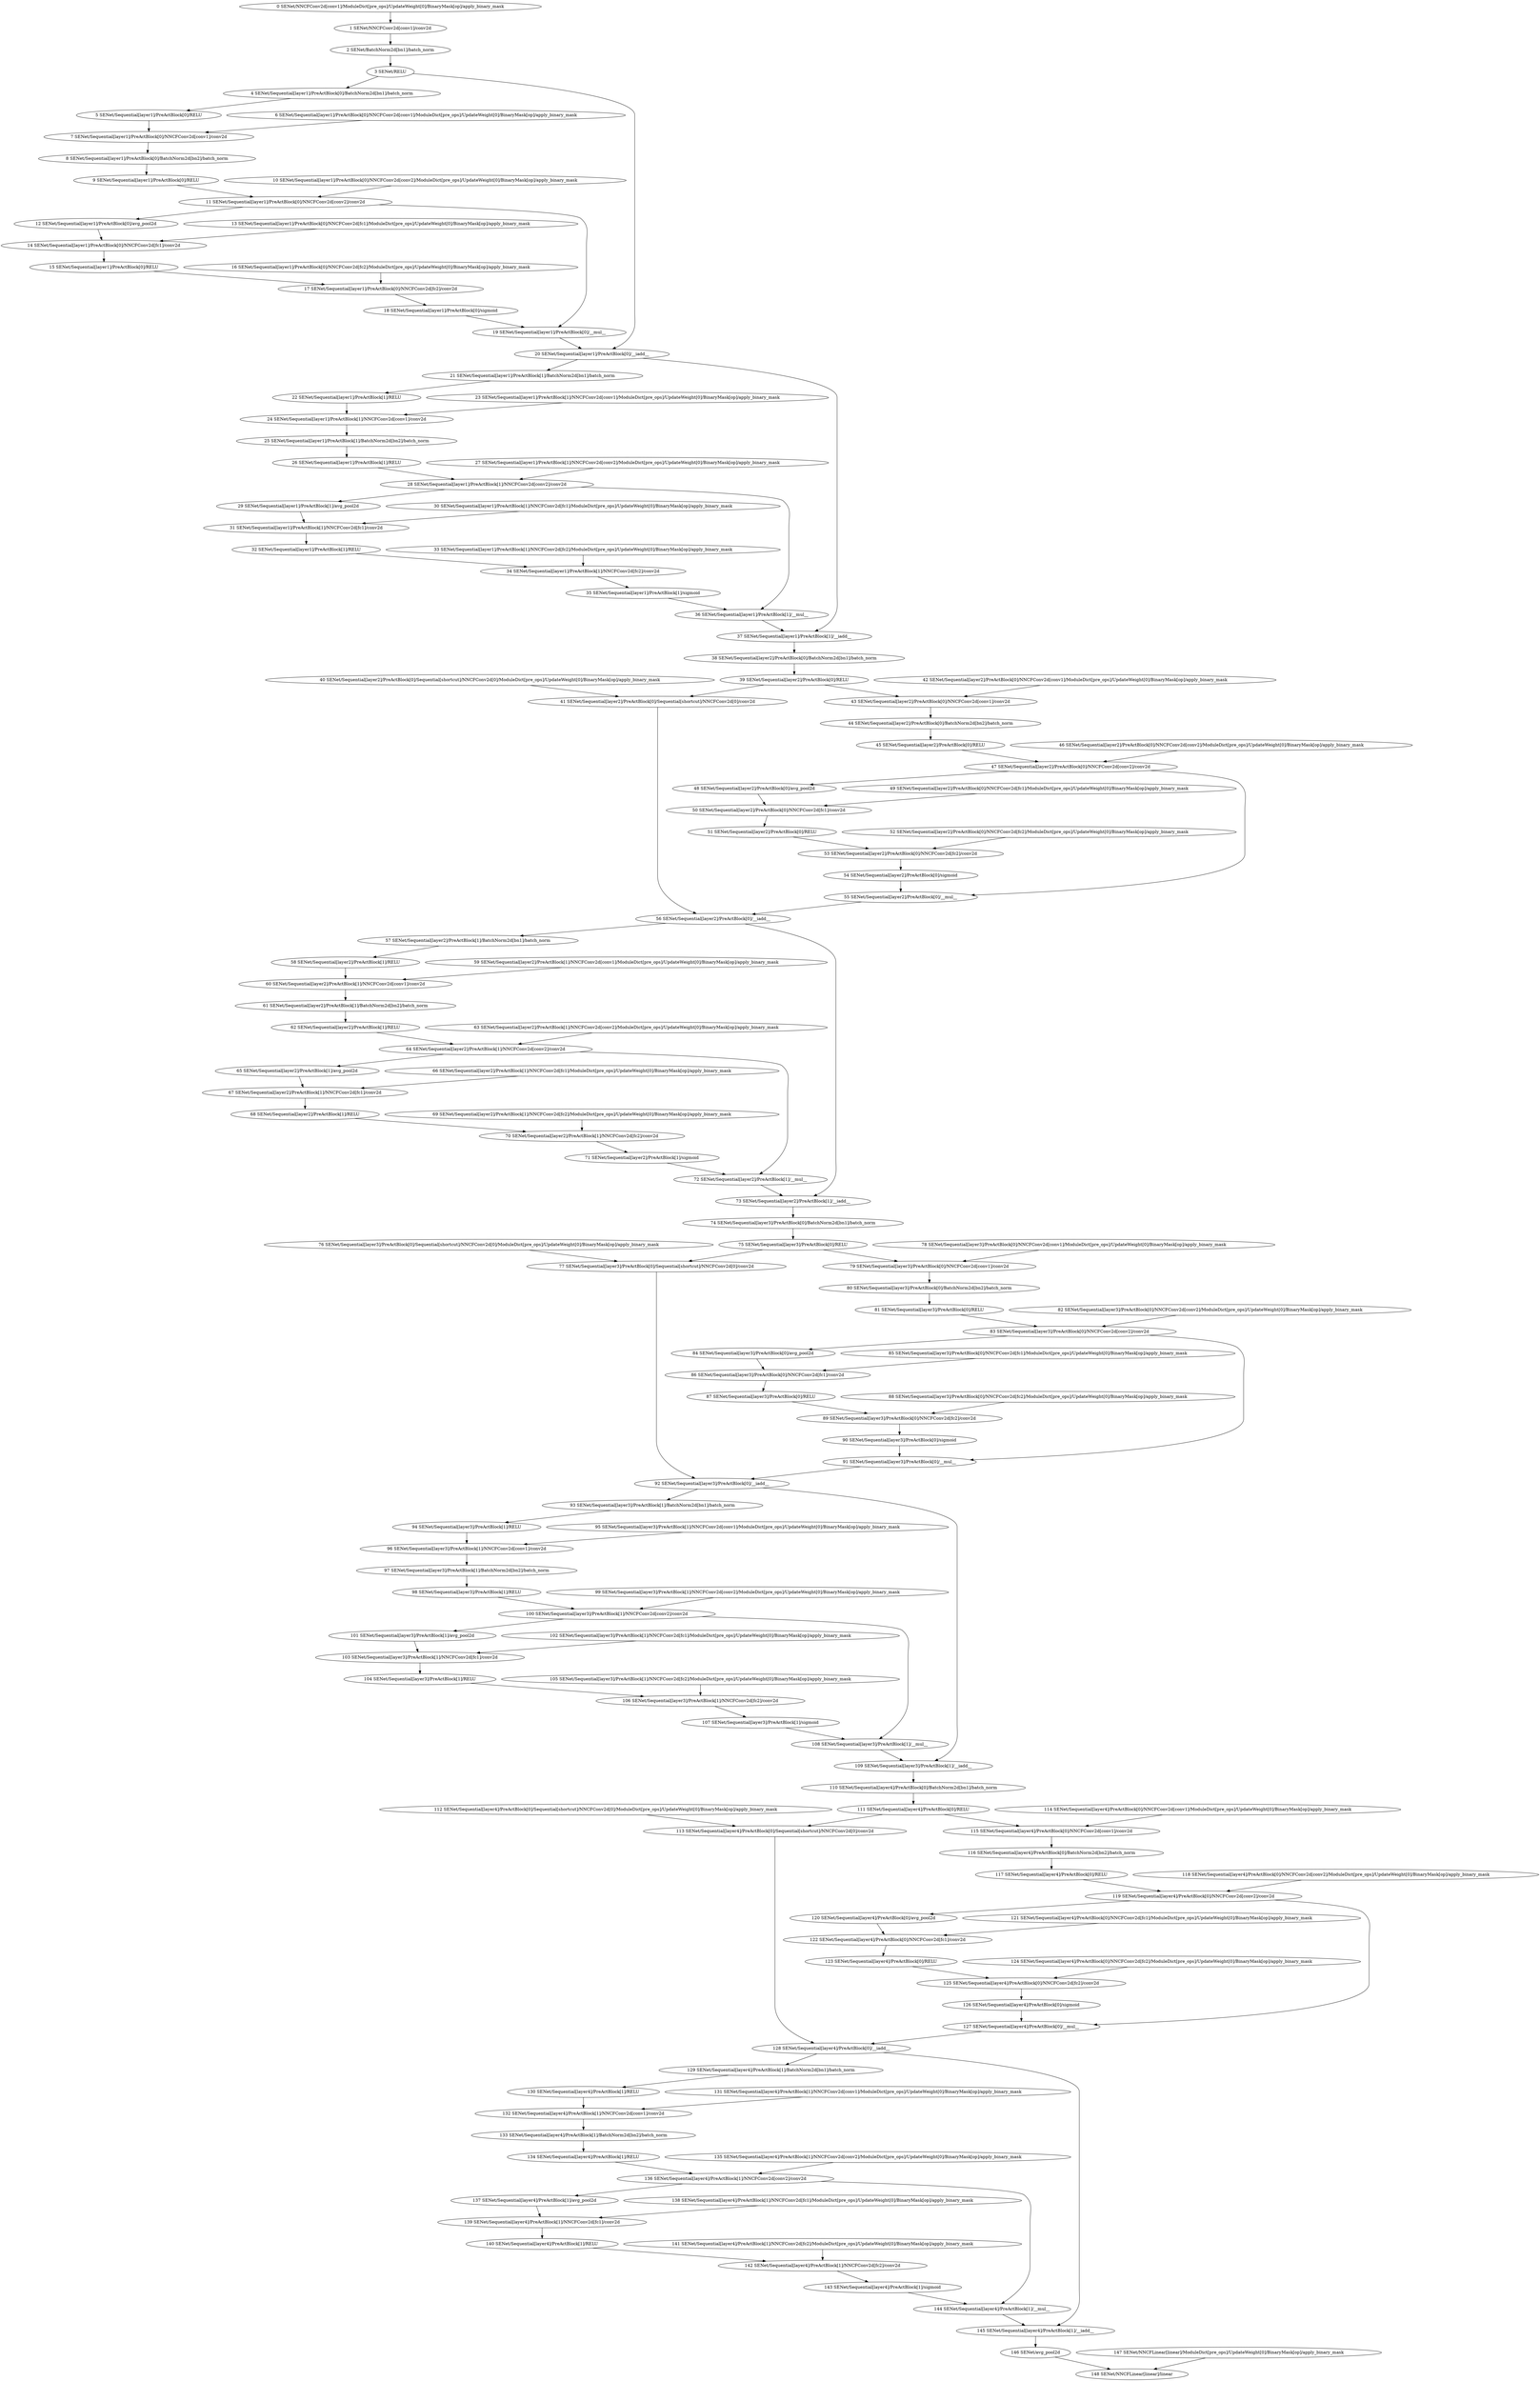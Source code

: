 strict digraph  {
"0 SENet/NNCFConv2d[conv1]/ModuleDict[pre_ops]/UpdateWeight[0]/BinaryMask[op]/apply_binary_mask" [id=0, scope="SENet/NNCFConv2d[conv1]/ModuleDict[pre_ops]/UpdateWeight[0]/BinaryMask[op]", type=apply_binary_mask];
"1 SENet/NNCFConv2d[conv1]/conv2d" [id=1, scope="SENet/NNCFConv2d[conv1]", type=conv2d];
"2 SENet/BatchNorm2d[bn1]/batch_norm" [id=2, scope="SENet/BatchNorm2d[bn1]", type=batch_norm];
"3 SENet/RELU" [id=3, scope=SENet, type=RELU];
"4 SENet/Sequential[layer1]/PreActBlock[0]/BatchNorm2d[bn1]/batch_norm" [id=4, scope="SENet/Sequential[layer1]/PreActBlock[0]/BatchNorm2d[bn1]", type=batch_norm];
"5 SENet/Sequential[layer1]/PreActBlock[0]/RELU" [id=5, scope="SENet/Sequential[layer1]/PreActBlock[0]", type=RELU];
"6 SENet/Sequential[layer1]/PreActBlock[0]/NNCFConv2d[conv1]/ModuleDict[pre_ops]/UpdateWeight[0]/BinaryMask[op]/apply_binary_mask" [id=6, scope="SENet/Sequential[layer1]/PreActBlock[0]/NNCFConv2d[conv1]/ModuleDict[pre_ops]/UpdateWeight[0]/BinaryMask[op]", type=apply_binary_mask];
"7 SENet/Sequential[layer1]/PreActBlock[0]/NNCFConv2d[conv1]/conv2d" [id=7, scope="SENet/Sequential[layer1]/PreActBlock[0]/NNCFConv2d[conv1]", type=conv2d];
"8 SENet/Sequential[layer1]/PreActBlock[0]/BatchNorm2d[bn2]/batch_norm" [id=8, scope="SENet/Sequential[layer1]/PreActBlock[0]/BatchNorm2d[bn2]", type=batch_norm];
"9 SENet/Sequential[layer1]/PreActBlock[0]/RELU" [id=9, scope="SENet/Sequential[layer1]/PreActBlock[0]", type=RELU];
"10 SENet/Sequential[layer1]/PreActBlock[0]/NNCFConv2d[conv2]/ModuleDict[pre_ops]/UpdateWeight[0]/BinaryMask[op]/apply_binary_mask" [id=10, scope="SENet/Sequential[layer1]/PreActBlock[0]/NNCFConv2d[conv2]/ModuleDict[pre_ops]/UpdateWeight[0]/BinaryMask[op]", type=apply_binary_mask];
"11 SENet/Sequential[layer1]/PreActBlock[0]/NNCFConv2d[conv2]/conv2d" [id=11, scope="SENet/Sequential[layer1]/PreActBlock[0]/NNCFConv2d[conv2]", type=conv2d];
"12 SENet/Sequential[layer1]/PreActBlock[0]/avg_pool2d" [id=12, scope="SENet/Sequential[layer1]/PreActBlock[0]", type=avg_pool2d];
"13 SENet/Sequential[layer1]/PreActBlock[0]/NNCFConv2d[fc1]/ModuleDict[pre_ops]/UpdateWeight[0]/BinaryMask[op]/apply_binary_mask" [id=13, scope="SENet/Sequential[layer1]/PreActBlock[0]/NNCFConv2d[fc1]/ModuleDict[pre_ops]/UpdateWeight[0]/BinaryMask[op]", type=apply_binary_mask];
"14 SENet/Sequential[layer1]/PreActBlock[0]/NNCFConv2d[fc1]/conv2d" [id=14, scope="SENet/Sequential[layer1]/PreActBlock[0]/NNCFConv2d[fc1]", type=conv2d];
"15 SENet/Sequential[layer1]/PreActBlock[0]/RELU" [id=15, scope="SENet/Sequential[layer1]/PreActBlock[0]", type=RELU];
"16 SENet/Sequential[layer1]/PreActBlock[0]/NNCFConv2d[fc2]/ModuleDict[pre_ops]/UpdateWeight[0]/BinaryMask[op]/apply_binary_mask" [id=16, scope="SENet/Sequential[layer1]/PreActBlock[0]/NNCFConv2d[fc2]/ModuleDict[pre_ops]/UpdateWeight[0]/BinaryMask[op]", type=apply_binary_mask];
"17 SENet/Sequential[layer1]/PreActBlock[0]/NNCFConv2d[fc2]/conv2d" [id=17, scope="SENet/Sequential[layer1]/PreActBlock[0]/NNCFConv2d[fc2]", type=conv2d];
"18 SENet/Sequential[layer1]/PreActBlock[0]/sigmoid" [id=18, scope="SENet/Sequential[layer1]/PreActBlock[0]", type=sigmoid];
"19 SENet/Sequential[layer1]/PreActBlock[0]/__mul__" [id=19, scope="SENet/Sequential[layer1]/PreActBlock[0]", type=__mul__];
"20 SENet/Sequential[layer1]/PreActBlock[0]/__iadd__" [id=20, scope="SENet/Sequential[layer1]/PreActBlock[0]", type=__iadd__];
"21 SENet/Sequential[layer1]/PreActBlock[1]/BatchNorm2d[bn1]/batch_norm" [id=21, scope="SENet/Sequential[layer1]/PreActBlock[1]/BatchNorm2d[bn1]", type=batch_norm];
"22 SENet/Sequential[layer1]/PreActBlock[1]/RELU" [id=22, scope="SENet/Sequential[layer1]/PreActBlock[1]", type=RELU];
"23 SENet/Sequential[layer1]/PreActBlock[1]/NNCFConv2d[conv1]/ModuleDict[pre_ops]/UpdateWeight[0]/BinaryMask[op]/apply_binary_mask" [id=23, scope="SENet/Sequential[layer1]/PreActBlock[1]/NNCFConv2d[conv1]/ModuleDict[pre_ops]/UpdateWeight[0]/BinaryMask[op]", type=apply_binary_mask];
"24 SENet/Sequential[layer1]/PreActBlock[1]/NNCFConv2d[conv1]/conv2d" [id=24, scope="SENet/Sequential[layer1]/PreActBlock[1]/NNCFConv2d[conv1]", type=conv2d];
"25 SENet/Sequential[layer1]/PreActBlock[1]/BatchNorm2d[bn2]/batch_norm" [id=25, scope="SENet/Sequential[layer1]/PreActBlock[1]/BatchNorm2d[bn2]", type=batch_norm];
"26 SENet/Sequential[layer1]/PreActBlock[1]/RELU" [id=26, scope="SENet/Sequential[layer1]/PreActBlock[1]", type=RELU];
"27 SENet/Sequential[layer1]/PreActBlock[1]/NNCFConv2d[conv2]/ModuleDict[pre_ops]/UpdateWeight[0]/BinaryMask[op]/apply_binary_mask" [id=27, scope="SENet/Sequential[layer1]/PreActBlock[1]/NNCFConv2d[conv2]/ModuleDict[pre_ops]/UpdateWeight[0]/BinaryMask[op]", type=apply_binary_mask];
"28 SENet/Sequential[layer1]/PreActBlock[1]/NNCFConv2d[conv2]/conv2d" [id=28, scope="SENet/Sequential[layer1]/PreActBlock[1]/NNCFConv2d[conv2]", type=conv2d];
"29 SENet/Sequential[layer1]/PreActBlock[1]/avg_pool2d" [id=29, scope="SENet/Sequential[layer1]/PreActBlock[1]", type=avg_pool2d];
"30 SENet/Sequential[layer1]/PreActBlock[1]/NNCFConv2d[fc1]/ModuleDict[pre_ops]/UpdateWeight[0]/BinaryMask[op]/apply_binary_mask" [id=30, scope="SENet/Sequential[layer1]/PreActBlock[1]/NNCFConv2d[fc1]/ModuleDict[pre_ops]/UpdateWeight[0]/BinaryMask[op]", type=apply_binary_mask];
"31 SENet/Sequential[layer1]/PreActBlock[1]/NNCFConv2d[fc1]/conv2d" [id=31, scope="SENet/Sequential[layer1]/PreActBlock[1]/NNCFConv2d[fc1]", type=conv2d];
"32 SENet/Sequential[layer1]/PreActBlock[1]/RELU" [id=32, scope="SENet/Sequential[layer1]/PreActBlock[1]", type=RELU];
"33 SENet/Sequential[layer1]/PreActBlock[1]/NNCFConv2d[fc2]/ModuleDict[pre_ops]/UpdateWeight[0]/BinaryMask[op]/apply_binary_mask" [id=33, scope="SENet/Sequential[layer1]/PreActBlock[1]/NNCFConv2d[fc2]/ModuleDict[pre_ops]/UpdateWeight[0]/BinaryMask[op]", type=apply_binary_mask];
"34 SENet/Sequential[layer1]/PreActBlock[1]/NNCFConv2d[fc2]/conv2d" [id=34, scope="SENet/Sequential[layer1]/PreActBlock[1]/NNCFConv2d[fc2]", type=conv2d];
"35 SENet/Sequential[layer1]/PreActBlock[1]/sigmoid" [id=35, scope="SENet/Sequential[layer1]/PreActBlock[1]", type=sigmoid];
"36 SENet/Sequential[layer1]/PreActBlock[1]/__mul__" [id=36, scope="SENet/Sequential[layer1]/PreActBlock[1]", type=__mul__];
"37 SENet/Sequential[layer1]/PreActBlock[1]/__iadd__" [id=37, scope="SENet/Sequential[layer1]/PreActBlock[1]", type=__iadd__];
"38 SENet/Sequential[layer2]/PreActBlock[0]/BatchNorm2d[bn1]/batch_norm" [id=38, scope="SENet/Sequential[layer2]/PreActBlock[0]/BatchNorm2d[bn1]", type=batch_norm];
"39 SENet/Sequential[layer2]/PreActBlock[0]/RELU" [id=39, scope="SENet/Sequential[layer2]/PreActBlock[0]", type=RELU];
"40 SENet/Sequential[layer2]/PreActBlock[0]/Sequential[shortcut]/NNCFConv2d[0]/ModuleDict[pre_ops]/UpdateWeight[0]/BinaryMask[op]/apply_binary_mask" [id=40, scope="SENet/Sequential[layer2]/PreActBlock[0]/Sequential[shortcut]/NNCFConv2d[0]/ModuleDict[pre_ops]/UpdateWeight[0]/BinaryMask[op]", type=apply_binary_mask];
"41 SENet/Sequential[layer2]/PreActBlock[0]/Sequential[shortcut]/NNCFConv2d[0]/conv2d" [id=41, scope="SENet/Sequential[layer2]/PreActBlock[0]/Sequential[shortcut]/NNCFConv2d[0]", type=conv2d];
"42 SENet/Sequential[layer2]/PreActBlock[0]/NNCFConv2d[conv1]/ModuleDict[pre_ops]/UpdateWeight[0]/BinaryMask[op]/apply_binary_mask" [id=42, scope="SENet/Sequential[layer2]/PreActBlock[0]/NNCFConv2d[conv1]/ModuleDict[pre_ops]/UpdateWeight[0]/BinaryMask[op]", type=apply_binary_mask];
"43 SENet/Sequential[layer2]/PreActBlock[0]/NNCFConv2d[conv1]/conv2d" [id=43, scope="SENet/Sequential[layer2]/PreActBlock[0]/NNCFConv2d[conv1]", type=conv2d];
"44 SENet/Sequential[layer2]/PreActBlock[0]/BatchNorm2d[bn2]/batch_norm" [id=44, scope="SENet/Sequential[layer2]/PreActBlock[0]/BatchNorm2d[bn2]", type=batch_norm];
"45 SENet/Sequential[layer2]/PreActBlock[0]/RELU" [id=45, scope="SENet/Sequential[layer2]/PreActBlock[0]", type=RELU];
"46 SENet/Sequential[layer2]/PreActBlock[0]/NNCFConv2d[conv2]/ModuleDict[pre_ops]/UpdateWeight[0]/BinaryMask[op]/apply_binary_mask" [id=46, scope="SENet/Sequential[layer2]/PreActBlock[0]/NNCFConv2d[conv2]/ModuleDict[pre_ops]/UpdateWeight[0]/BinaryMask[op]", type=apply_binary_mask];
"47 SENet/Sequential[layer2]/PreActBlock[0]/NNCFConv2d[conv2]/conv2d" [id=47, scope="SENet/Sequential[layer2]/PreActBlock[0]/NNCFConv2d[conv2]", type=conv2d];
"48 SENet/Sequential[layer2]/PreActBlock[0]/avg_pool2d" [id=48, scope="SENet/Sequential[layer2]/PreActBlock[0]", type=avg_pool2d];
"49 SENet/Sequential[layer2]/PreActBlock[0]/NNCFConv2d[fc1]/ModuleDict[pre_ops]/UpdateWeight[0]/BinaryMask[op]/apply_binary_mask" [id=49, scope="SENet/Sequential[layer2]/PreActBlock[0]/NNCFConv2d[fc1]/ModuleDict[pre_ops]/UpdateWeight[0]/BinaryMask[op]", type=apply_binary_mask];
"50 SENet/Sequential[layer2]/PreActBlock[0]/NNCFConv2d[fc1]/conv2d" [id=50, scope="SENet/Sequential[layer2]/PreActBlock[0]/NNCFConv2d[fc1]", type=conv2d];
"51 SENet/Sequential[layer2]/PreActBlock[0]/RELU" [id=51, scope="SENet/Sequential[layer2]/PreActBlock[0]", type=RELU];
"52 SENet/Sequential[layer2]/PreActBlock[0]/NNCFConv2d[fc2]/ModuleDict[pre_ops]/UpdateWeight[0]/BinaryMask[op]/apply_binary_mask" [id=52, scope="SENet/Sequential[layer2]/PreActBlock[0]/NNCFConv2d[fc2]/ModuleDict[pre_ops]/UpdateWeight[0]/BinaryMask[op]", type=apply_binary_mask];
"53 SENet/Sequential[layer2]/PreActBlock[0]/NNCFConv2d[fc2]/conv2d" [id=53, scope="SENet/Sequential[layer2]/PreActBlock[0]/NNCFConv2d[fc2]", type=conv2d];
"54 SENet/Sequential[layer2]/PreActBlock[0]/sigmoid" [id=54, scope="SENet/Sequential[layer2]/PreActBlock[0]", type=sigmoid];
"55 SENet/Sequential[layer2]/PreActBlock[0]/__mul__" [id=55, scope="SENet/Sequential[layer2]/PreActBlock[0]", type=__mul__];
"56 SENet/Sequential[layer2]/PreActBlock[0]/__iadd__" [id=56, scope="SENet/Sequential[layer2]/PreActBlock[0]", type=__iadd__];
"57 SENet/Sequential[layer2]/PreActBlock[1]/BatchNorm2d[bn1]/batch_norm" [id=57, scope="SENet/Sequential[layer2]/PreActBlock[1]/BatchNorm2d[bn1]", type=batch_norm];
"58 SENet/Sequential[layer2]/PreActBlock[1]/RELU" [id=58, scope="SENet/Sequential[layer2]/PreActBlock[1]", type=RELU];
"59 SENet/Sequential[layer2]/PreActBlock[1]/NNCFConv2d[conv1]/ModuleDict[pre_ops]/UpdateWeight[0]/BinaryMask[op]/apply_binary_mask" [id=59, scope="SENet/Sequential[layer2]/PreActBlock[1]/NNCFConv2d[conv1]/ModuleDict[pre_ops]/UpdateWeight[0]/BinaryMask[op]", type=apply_binary_mask];
"60 SENet/Sequential[layer2]/PreActBlock[1]/NNCFConv2d[conv1]/conv2d" [id=60, scope="SENet/Sequential[layer2]/PreActBlock[1]/NNCFConv2d[conv1]", type=conv2d];
"61 SENet/Sequential[layer2]/PreActBlock[1]/BatchNorm2d[bn2]/batch_norm" [id=61, scope="SENet/Sequential[layer2]/PreActBlock[1]/BatchNorm2d[bn2]", type=batch_norm];
"62 SENet/Sequential[layer2]/PreActBlock[1]/RELU" [id=62, scope="SENet/Sequential[layer2]/PreActBlock[1]", type=RELU];
"63 SENet/Sequential[layer2]/PreActBlock[1]/NNCFConv2d[conv2]/ModuleDict[pre_ops]/UpdateWeight[0]/BinaryMask[op]/apply_binary_mask" [id=63, scope="SENet/Sequential[layer2]/PreActBlock[1]/NNCFConv2d[conv2]/ModuleDict[pre_ops]/UpdateWeight[0]/BinaryMask[op]", type=apply_binary_mask];
"64 SENet/Sequential[layer2]/PreActBlock[1]/NNCFConv2d[conv2]/conv2d" [id=64, scope="SENet/Sequential[layer2]/PreActBlock[1]/NNCFConv2d[conv2]", type=conv2d];
"65 SENet/Sequential[layer2]/PreActBlock[1]/avg_pool2d" [id=65, scope="SENet/Sequential[layer2]/PreActBlock[1]", type=avg_pool2d];
"66 SENet/Sequential[layer2]/PreActBlock[1]/NNCFConv2d[fc1]/ModuleDict[pre_ops]/UpdateWeight[0]/BinaryMask[op]/apply_binary_mask" [id=66, scope="SENet/Sequential[layer2]/PreActBlock[1]/NNCFConv2d[fc1]/ModuleDict[pre_ops]/UpdateWeight[0]/BinaryMask[op]", type=apply_binary_mask];
"67 SENet/Sequential[layer2]/PreActBlock[1]/NNCFConv2d[fc1]/conv2d" [id=67, scope="SENet/Sequential[layer2]/PreActBlock[1]/NNCFConv2d[fc1]", type=conv2d];
"68 SENet/Sequential[layer2]/PreActBlock[1]/RELU" [id=68, scope="SENet/Sequential[layer2]/PreActBlock[1]", type=RELU];
"69 SENet/Sequential[layer2]/PreActBlock[1]/NNCFConv2d[fc2]/ModuleDict[pre_ops]/UpdateWeight[0]/BinaryMask[op]/apply_binary_mask" [id=69, scope="SENet/Sequential[layer2]/PreActBlock[1]/NNCFConv2d[fc2]/ModuleDict[pre_ops]/UpdateWeight[0]/BinaryMask[op]", type=apply_binary_mask];
"70 SENet/Sequential[layer2]/PreActBlock[1]/NNCFConv2d[fc2]/conv2d" [id=70, scope="SENet/Sequential[layer2]/PreActBlock[1]/NNCFConv2d[fc2]", type=conv2d];
"71 SENet/Sequential[layer2]/PreActBlock[1]/sigmoid" [id=71, scope="SENet/Sequential[layer2]/PreActBlock[1]", type=sigmoid];
"72 SENet/Sequential[layer2]/PreActBlock[1]/__mul__" [id=72, scope="SENet/Sequential[layer2]/PreActBlock[1]", type=__mul__];
"73 SENet/Sequential[layer2]/PreActBlock[1]/__iadd__" [id=73, scope="SENet/Sequential[layer2]/PreActBlock[1]", type=__iadd__];
"74 SENet/Sequential[layer3]/PreActBlock[0]/BatchNorm2d[bn1]/batch_norm" [id=74, scope="SENet/Sequential[layer3]/PreActBlock[0]/BatchNorm2d[bn1]", type=batch_norm];
"75 SENet/Sequential[layer3]/PreActBlock[0]/RELU" [id=75, scope="SENet/Sequential[layer3]/PreActBlock[0]", type=RELU];
"76 SENet/Sequential[layer3]/PreActBlock[0]/Sequential[shortcut]/NNCFConv2d[0]/ModuleDict[pre_ops]/UpdateWeight[0]/BinaryMask[op]/apply_binary_mask" [id=76, scope="SENet/Sequential[layer3]/PreActBlock[0]/Sequential[shortcut]/NNCFConv2d[0]/ModuleDict[pre_ops]/UpdateWeight[0]/BinaryMask[op]", type=apply_binary_mask];
"77 SENet/Sequential[layer3]/PreActBlock[0]/Sequential[shortcut]/NNCFConv2d[0]/conv2d" [id=77, scope="SENet/Sequential[layer3]/PreActBlock[0]/Sequential[shortcut]/NNCFConv2d[0]", type=conv2d];
"78 SENet/Sequential[layer3]/PreActBlock[0]/NNCFConv2d[conv1]/ModuleDict[pre_ops]/UpdateWeight[0]/BinaryMask[op]/apply_binary_mask" [id=78, scope="SENet/Sequential[layer3]/PreActBlock[0]/NNCFConv2d[conv1]/ModuleDict[pre_ops]/UpdateWeight[0]/BinaryMask[op]", type=apply_binary_mask];
"79 SENet/Sequential[layer3]/PreActBlock[0]/NNCFConv2d[conv1]/conv2d" [id=79, scope="SENet/Sequential[layer3]/PreActBlock[0]/NNCFConv2d[conv1]", type=conv2d];
"80 SENet/Sequential[layer3]/PreActBlock[0]/BatchNorm2d[bn2]/batch_norm" [id=80, scope="SENet/Sequential[layer3]/PreActBlock[0]/BatchNorm2d[bn2]", type=batch_norm];
"81 SENet/Sequential[layer3]/PreActBlock[0]/RELU" [id=81, scope="SENet/Sequential[layer3]/PreActBlock[0]", type=RELU];
"82 SENet/Sequential[layer3]/PreActBlock[0]/NNCFConv2d[conv2]/ModuleDict[pre_ops]/UpdateWeight[0]/BinaryMask[op]/apply_binary_mask" [id=82, scope="SENet/Sequential[layer3]/PreActBlock[0]/NNCFConv2d[conv2]/ModuleDict[pre_ops]/UpdateWeight[0]/BinaryMask[op]", type=apply_binary_mask];
"83 SENet/Sequential[layer3]/PreActBlock[0]/NNCFConv2d[conv2]/conv2d" [id=83, scope="SENet/Sequential[layer3]/PreActBlock[0]/NNCFConv2d[conv2]", type=conv2d];
"84 SENet/Sequential[layer3]/PreActBlock[0]/avg_pool2d" [id=84, scope="SENet/Sequential[layer3]/PreActBlock[0]", type=avg_pool2d];
"85 SENet/Sequential[layer3]/PreActBlock[0]/NNCFConv2d[fc1]/ModuleDict[pre_ops]/UpdateWeight[0]/BinaryMask[op]/apply_binary_mask" [id=85, scope="SENet/Sequential[layer3]/PreActBlock[0]/NNCFConv2d[fc1]/ModuleDict[pre_ops]/UpdateWeight[0]/BinaryMask[op]", type=apply_binary_mask];
"86 SENet/Sequential[layer3]/PreActBlock[0]/NNCFConv2d[fc1]/conv2d" [id=86, scope="SENet/Sequential[layer3]/PreActBlock[0]/NNCFConv2d[fc1]", type=conv2d];
"87 SENet/Sequential[layer3]/PreActBlock[0]/RELU" [id=87, scope="SENet/Sequential[layer3]/PreActBlock[0]", type=RELU];
"88 SENet/Sequential[layer3]/PreActBlock[0]/NNCFConv2d[fc2]/ModuleDict[pre_ops]/UpdateWeight[0]/BinaryMask[op]/apply_binary_mask" [id=88, scope="SENet/Sequential[layer3]/PreActBlock[0]/NNCFConv2d[fc2]/ModuleDict[pre_ops]/UpdateWeight[0]/BinaryMask[op]", type=apply_binary_mask];
"89 SENet/Sequential[layer3]/PreActBlock[0]/NNCFConv2d[fc2]/conv2d" [id=89, scope="SENet/Sequential[layer3]/PreActBlock[0]/NNCFConv2d[fc2]", type=conv2d];
"90 SENet/Sequential[layer3]/PreActBlock[0]/sigmoid" [id=90, scope="SENet/Sequential[layer3]/PreActBlock[0]", type=sigmoid];
"91 SENet/Sequential[layer3]/PreActBlock[0]/__mul__" [id=91, scope="SENet/Sequential[layer3]/PreActBlock[0]", type=__mul__];
"92 SENet/Sequential[layer3]/PreActBlock[0]/__iadd__" [id=92, scope="SENet/Sequential[layer3]/PreActBlock[0]", type=__iadd__];
"93 SENet/Sequential[layer3]/PreActBlock[1]/BatchNorm2d[bn1]/batch_norm" [id=93, scope="SENet/Sequential[layer3]/PreActBlock[1]/BatchNorm2d[bn1]", type=batch_norm];
"94 SENet/Sequential[layer3]/PreActBlock[1]/RELU" [id=94, scope="SENet/Sequential[layer3]/PreActBlock[1]", type=RELU];
"95 SENet/Sequential[layer3]/PreActBlock[1]/NNCFConv2d[conv1]/ModuleDict[pre_ops]/UpdateWeight[0]/BinaryMask[op]/apply_binary_mask" [id=95, scope="SENet/Sequential[layer3]/PreActBlock[1]/NNCFConv2d[conv1]/ModuleDict[pre_ops]/UpdateWeight[0]/BinaryMask[op]", type=apply_binary_mask];
"96 SENet/Sequential[layer3]/PreActBlock[1]/NNCFConv2d[conv1]/conv2d" [id=96, scope="SENet/Sequential[layer3]/PreActBlock[1]/NNCFConv2d[conv1]", type=conv2d];
"97 SENet/Sequential[layer3]/PreActBlock[1]/BatchNorm2d[bn2]/batch_norm" [id=97, scope="SENet/Sequential[layer3]/PreActBlock[1]/BatchNorm2d[bn2]", type=batch_norm];
"98 SENet/Sequential[layer3]/PreActBlock[1]/RELU" [id=98, scope="SENet/Sequential[layer3]/PreActBlock[1]", type=RELU];
"99 SENet/Sequential[layer3]/PreActBlock[1]/NNCFConv2d[conv2]/ModuleDict[pre_ops]/UpdateWeight[0]/BinaryMask[op]/apply_binary_mask" [id=99, scope="SENet/Sequential[layer3]/PreActBlock[1]/NNCFConv2d[conv2]/ModuleDict[pre_ops]/UpdateWeight[0]/BinaryMask[op]", type=apply_binary_mask];
"100 SENet/Sequential[layer3]/PreActBlock[1]/NNCFConv2d[conv2]/conv2d" [id=100, scope="SENet/Sequential[layer3]/PreActBlock[1]/NNCFConv2d[conv2]", type=conv2d];
"101 SENet/Sequential[layer3]/PreActBlock[1]/avg_pool2d" [id=101, scope="SENet/Sequential[layer3]/PreActBlock[1]", type=avg_pool2d];
"102 SENet/Sequential[layer3]/PreActBlock[1]/NNCFConv2d[fc1]/ModuleDict[pre_ops]/UpdateWeight[0]/BinaryMask[op]/apply_binary_mask" [id=102, scope="SENet/Sequential[layer3]/PreActBlock[1]/NNCFConv2d[fc1]/ModuleDict[pre_ops]/UpdateWeight[0]/BinaryMask[op]", type=apply_binary_mask];
"103 SENet/Sequential[layer3]/PreActBlock[1]/NNCFConv2d[fc1]/conv2d" [id=103, scope="SENet/Sequential[layer3]/PreActBlock[1]/NNCFConv2d[fc1]", type=conv2d];
"104 SENet/Sequential[layer3]/PreActBlock[1]/RELU" [id=104, scope="SENet/Sequential[layer3]/PreActBlock[1]", type=RELU];
"105 SENet/Sequential[layer3]/PreActBlock[1]/NNCFConv2d[fc2]/ModuleDict[pre_ops]/UpdateWeight[0]/BinaryMask[op]/apply_binary_mask" [id=105, scope="SENet/Sequential[layer3]/PreActBlock[1]/NNCFConv2d[fc2]/ModuleDict[pre_ops]/UpdateWeight[0]/BinaryMask[op]", type=apply_binary_mask];
"106 SENet/Sequential[layer3]/PreActBlock[1]/NNCFConv2d[fc2]/conv2d" [id=106, scope="SENet/Sequential[layer3]/PreActBlock[1]/NNCFConv2d[fc2]", type=conv2d];
"107 SENet/Sequential[layer3]/PreActBlock[1]/sigmoid" [id=107, scope="SENet/Sequential[layer3]/PreActBlock[1]", type=sigmoid];
"108 SENet/Sequential[layer3]/PreActBlock[1]/__mul__" [id=108, scope="SENet/Sequential[layer3]/PreActBlock[1]", type=__mul__];
"109 SENet/Sequential[layer3]/PreActBlock[1]/__iadd__" [id=109, scope="SENet/Sequential[layer3]/PreActBlock[1]", type=__iadd__];
"110 SENet/Sequential[layer4]/PreActBlock[0]/BatchNorm2d[bn1]/batch_norm" [id=110, scope="SENet/Sequential[layer4]/PreActBlock[0]/BatchNorm2d[bn1]", type=batch_norm];
"111 SENet/Sequential[layer4]/PreActBlock[0]/RELU" [id=111, scope="SENet/Sequential[layer4]/PreActBlock[0]", type=RELU];
"112 SENet/Sequential[layer4]/PreActBlock[0]/Sequential[shortcut]/NNCFConv2d[0]/ModuleDict[pre_ops]/UpdateWeight[0]/BinaryMask[op]/apply_binary_mask" [id=112, scope="SENet/Sequential[layer4]/PreActBlock[0]/Sequential[shortcut]/NNCFConv2d[0]/ModuleDict[pre_ops]/UpdateWeight[0]/BinaryMask[op]", type=apply_binary_mask];
"113 SENet/Sequential[layer4]/PreActBlock[0]/Sequential[shortcut]/NNCFConv2d[0]/conv2d" [id=113, scope="SENet/Sequential[layer4]/PreActBlock[0]/Sequential[shortcut]/NNCFConv2d[0]", type=conv2d];
"114 SENet/Sequential[layer4]/PreActBlock[0]/NNCFConv2d[conv1]/ModuleDict[pre_ops]/UpdateWeight[0]/BinaryMask[op]/apply_binary_mask" [id=114, scope="SENet/Sequential[layer4]/PreActBlock[0]/NNCFConv2d[conv1]/ModuleDict[pre_ops]/UpdateWeight[0]/BinaryMask[op]", type=apply_binary_mask];
"115 SENet/Sequential[layer4]/PreActBlock[0]/NNCFConv2d[conv1]/conv2d" [id=115, scope="SENet/Sequential[layer4]/PreActBlock[0]/NNCFConv2d[conv1]", type=conv2d];
"116 SENet/Sequential[layer4]/PreActBlock[0]/BatchNorm2d[bn2]/batch_norm" [id=116, scope="SENet/Sequential[layer4]/PreActBlock[0]/BatchNorm2d[bn2]", type=batch_norm];
"117 SENet/Sequential[layer4]/PreActBlock[0]/RELU" [id=117, scope="SENet/Sequential[layer4]/PreActBlock[0]", type=RELU];
"118 SENet/Sequential[layer4]/PreActBlock[0]/NNCFConv2d[conv2]/ModuleDict[pre_ops]/UpdateWeight[0]/BinaryMask[op]/apply_binary_mask" [id=118, scope="SENet/Sequential[layer4]/PreActBlock[0]/NNCFConv2d[conv2]/ModuleDict[pre_ops]/UpdateWeight[0]/BinaryMask[op]", type=apply_binary_mask];
"119 SENet/Sequential[layer4]/PreActBlock[0]/NNCFConv2d[conv2]/conv2d" [id=119, scope="SENet/Sequential[layer4]/PreActBlock[0]/NNCFConv2d[conv2]", type=conv2d];
"120 SENet/Sequential[layer4]/PreActBlock[0]/avg_pool2d" [id=120, scope="SENet/Sequential[layer4]/PreActBlock[0]", type=avg_pool2d];
"121 SENet/Sequential[layer4]/PreActBlock[0]/NNCFConv2d[fc1]/ModuleDict[pre_ops]/UpdateWeight[0]/BinaryMask[op]/apply_binary_mask" [id=121, scope="SENet/Sequential[layer4]/PreActBlock[0]/NNCFConv2d[fc1]/ModuleDict[pre_ops]/UpdateWeight[0]/BinaryMask[op]", type=apply_binary_mask];
"122 SENet/Sequential[layer4]/PreActBlock[0]/NNCFConv2d[fc1]/conv2d" [id=122, scope="SENet/Sequential[layer4]/PreActBlock[0]/NNCFConv2d[fc1]", type=conv2d];
"123 SENet/Sequential[layer4]/PreActBlock[0]/RELU" [id=123, scope="SENet/Sequential[layer4]/PreActBlock[0]", type=RELU];
"124 SENet/Sequential[layer4]/PreActBlock[0]/NNCFConv2d[fc2]/ModuleDict[pre_ops]/UpdateWeight[0]/BinaryMask[op]/apply_binary_mask" [id=124, scope="SENet/Sequential[layer4]/PreActBlock[0]/NNCFConv2d[fc2]/ModuleDict[pre_ops]/UpdateWeight[0]/BinaryMask[op]", type=apply_binary_mask];
"125 SENet/Sequential[layer4]/PreActBlock[0]/NNCFConv2d[fc2]/conv2d" [id=125, scope="SENet/Sequential[layer4]/PreActBlock[0]/NNCFConv2d[fc2]", type=conv2d];
"126 SENet/Sequential[layer4]/PreActBlock[0]/sigmoid" [id=126, scope="SENet/Sequential[layer4]/PreActBlock[0]", type=sigmoid];
"127 SENet/Sequential[layer4]/PreActBlock[0]/__mul__" [id=127, scope="SENet/Sequential[layer4]/PreActBlock[0]", type=__mul__];
"128 SENet/Sequential[layer4]/PreActBlock[0]/__iadd__" [id=128, scope="SENet/Sequential[layer4]/PreActBlock[0]", type=__iadd__];
"129 SENet/Sequential[layer4]/PreActBlock[1]/BatchNorm2d[bn1]/batch_norm" [id=129, scope="SENet/Sequential[layer4]/PreActBlock[1]/BatchNorm2d[bn1]", type=batch_norm];
"130 SENet/Sequential[layer4]/PreActBlock[1]/RELU" [id=130, scope="SENet/Sequential[layer4]/PreActBlock[1]", type=RELU];
"131 SENet/Sequential[layer4]/PreActBlock[1]/NNCFConv2d[conv1]/ModuleDict[pre_ops]/UpdateWeight[0]/BinaryMask[op]/apply_binary_mask" [id=131, scope="SENet/Sequential[layer4]/PreActBlock[1]/NNCFConv2d[conv1]/ModuleDict[pre_ops]/UpdateWeight[0]/BinaryMask[op]", type=apply_binary_mask];
"132 SENet/Sequential[layer4]/PreActBlock[1]/NNCFConv2d[conv1]/conv2d" [id=132, scope="SENet/Sequential[layer4]/PreActBlock[1]/NNCFConv2d[conv1]", type=conv2d];
"133 SENet/Sequential[layer4]/PreActBlock[1]/BatchNorm2d[bn2]/batch_norm" [id=133, scope="SENet/Sequential[layer4]/PreActBlock[1]/BatchNorm2d[bn2]", type=batch_norm];
"134 SENet/Sequential[layer4]/PreActBlock[1]/RELU" [id=134, scope="SENet/Sequential[layer4]/PreActBlock[1]", type=RELU];
"135 SENet/Sequential[layer4]/PreActBlock[1]/NNCFConv2d[conv2]/ModuleDict[pre_ops]/UpdateWeight[0]/BinaryMask[op]/apply_binary_mask" [id=135, scope="SENet/Sequential[layer4]/PreActBlock[1]/NNCFConv2d[conv2]/ModuleDict[pre_ops]/UpdateWeight[0]/BinaryMask[op]", type=apply_binary_mask];
"136 SENet/Sequential[layer4]/PreActBlock[1]/NNCFConv2d[conv2]/conv2d" [id=136, scope="SENet/Sequential[layer4]/PreActBlock[1]/NNCFConv2d[conv2]", type=conv2d];
"137 SENet/Sequential[layer4]/PreActBlock[1]/avg_pool2d" [id=137, scope="SENet/Sequential[layer4]/PreActBlock[1]", type=avg_pool2d];
"138 SENet/Sequential[layer4]/PreActBlock[1]/NNCFConv2d[fc1]/ModuleDict[pre_ops]/UpdateWeight[0]/BinaryMask[op]/apply_binary_mask" [id=138, scope="SENet/Sequential[layer4]/PreActBlock[1]/NNCFConv2d[fc1]/ModuleDict[pre_ops]/UpdateWeight[0]/BinaryMask[op]", type=apply_binary_mask];
"139 SENet/Sequential[layer4]/PreActBlock[1]/NNCFConv2d[fc1]/conv2d" [id=139, scope="SENet/Sequential[layer4]/PreActBlock[1]/NNCFConv2d[fc1]", type=conv2d];
"140 SENet/Sequential[layer4]/PreActBlock[1]/RELU" [id=140, scope="SENet/Sequential[layer4]/PreActBlock[1]", type=RELU];
"141 SENet/Sequential[layer4]/PreActBlock[1]/NNCFConv2d[fc2]/ModuleDict[pre_ops]/UpdateWeight[0]/BinaryMask[op]/apply_binary_mask" [id=141, scope="SENet/Sequential[layer4]/PreActBlock[1]/NNCFConv2d[fc2]/ModuleDict[pre_ops]/UpdateWeight[0]/BinaryMask[op]", type=apply_binary_mask];
"142 SENet/Sequential[layer4]/PreActBlock[1]/NNCFConv2d[fc2]/conv2d" [id=142, scope="SENet/Sequential[layer4]/PreActBlock[1]/NNCFConv2d[fc2]", type=conv2d];
"143 SENet/Sequential[layer4]/PreActBlock[1]/sigmoid" [id=143, scope="SENet/Sequential[layer4]/PreActBlock[1]", type=sigmoid];
"144 SENet/Sequential[layer4]/PreActBlock[1]/__mul__" [id=144, scope="SENet/Sequential[layer4]/PreActBlock[1]", type=__mul__];
"145 SENet/Sequential[layer4]/PreActBlock[1]/__iadd__" [id=145, scope="SENet/Sequential[layer4]/PreActBlock[1]", type=__iadd__];
"146 SENet/avg_pool2d" [id=146, scope=SENet, type=avg_pool2d];
"147 SENet/NNCFLinear[linear]/ModuleDict[pre_ops]/UpdateWeight[0]/BinaryMask[op]/apply_binary_mask" [id=147, scope="SENet/NNCFLinear[linear]/ModuleDict[pre_ops]/UpdateWeight[0]/BinaryMask[op]", type=apply_binary_mask];
"148 SENet/NNCFLinear[linear]/linear" [id=148, scope="SENet/NNCFLinear[linear]", type=linear];
"0 SENet/NNCFConv2d[conv1]/ModuleDict[pre_ops]/UpdateWeight[0]/BinaryMask[op]/apply_binary_mask" -> "1 SENet/NNCFConv2d[conv1]/conv2d";
"1 SENet/NNCFConv2d[conv1]/conv2d" -> "2 SENet/BatchNorm2d[bn1]/batch_norm";
"2 SENet/BatchNorm2d[bn1]/batch_norm" -> "3 SENet/RELU";
"3 SENet/RELU" -> "4 SENet/Sequential[layer1]/PreActBlock[0]/BatchNorm2d[bn1]/batch_norm";
"4 SENet/Sequential[layer1]/PreActBlock[0]/BatchNorm2d[bn1]/batch_norm" -> "5 SENet/Sequential[layer1]/PreActBlock[0]/RELU";
"5 SENet/Sequential[layer1]/PreActBlock[0]/RELU" -> "7 SENet/Sequential[layer1]/PreActBlock[0]/NNCFConv2d[conv1]/conv2d";
"6 SENet/Sequential[layer1]/PreActBlock[0]/NNCFConv2d[conv1]/ModuleDict[pre_ops]/UpdateWeight[0]/BinaryMask[op]/apply_binary_mask" -> "7 SENet/Sequential[layer1]/PreActBlock[0]/NNCFConv2d[conv1]/conv2d";
"7 SENet/Sequential[layer1]/PreActBlock[0]/NNCFConv2d[conv1]/conv2d" -> "8 SENet/Sequential[layer1]/PreActBlock[0]/BatchNorm2d[bn2]/batch_norm";
"8 SENet/Sequential[layer1]/PreActBlock[0]/BatchNorm2d[bn2]/batch_norm" -> "9 SENet/Sequential[layer1]/PreActBlock[0]/RELU";
"3 SENet/RELU" -> "20 SENet/Sequential[layer1]/PreActBlock[0]/__iadd__";
"9 SENet/Sequential[layer1]/PreActBlock[0]/RELU" -> "11 SENet/Sequential[layer1]/PreActBlock[0]/NNCFConv2d[conv2]/conv2d";
"10 SENet/Sequential[layer1]/PreActBlock[0]/NNCFConv2d[conv2]/ModuleDict[pre_ops]/UpdateWeight[0]/BinaryMask[op]/apply_binary_mask" -> "11 SENet/Sequential[layer1]/PreActBlock[0]/NNCFConv2d[conv2]/conv2d";
"11 SENet/Sequential[layer1]/PreActBlock[0]/NNCFConv2d[conv2]/conv2d" -> "12 SENet/Sequential[layer1]/PreActBlock[0]/avg_pool2d";
"11 SENet/Sequential[layer1]/PreActBlock[0]/NNCFConv2d[conv2]/conv2d" -> "19 SENet/Sequential[layer1]/PreActBlock[0]/__mul__";
"12 SENet/Sequential[layer1]/PreActBlock[0]/avg_pool2d" -> "14 SENet/Sequential[layer1]/PreActBlock[0]/NNCFConv2d[fc1]/conv2d";
"13 SENet/Sequential[layer1]/PreActBlock[0]/NNCFConv2d[fc1]/ModuleDict[pre_ops]/UpdateWeight[0]/BinaryMask[op]/apply_binary_mask" -> "14 SENet/Sequential[layer1]/PreActBlock[0]/NNCFConv2d[fc1]/conv2d";
"14 SENet/Sequential[layer1]/PreActBlock[0]/NNCFConv2d[fc1]/conv2d" -> "15 SENet/Sequential[layer1]/PreActBlock[0]/RELU";
"15 SENet/Sequential[layer1]/PreActBlock[0]/RELU" -> "17 SENet/Sequential[layer1]/PreActBlock[0]/NNCFConv2d[fc2]/conv2d";
"16 SENet/Sequential[layer1]/PreActBlock[0]/NNCFConv2d[fc2]/ModuleDict[pre_ops]/UpdateWeight[0]/BinaryMask[op]/apply_binary_mask" -> "17 SENet/Sequential[layer1]/PreActBlock[0]/NNCFConv2d[fc2]/conv2d";
"17 SENet/Sequential[layer1]/PreActBlock[0]/NNCFConv2d[fc2]/conv2d" -> "18 SENet/Sequential[layer1]/PreActBlock[0]/sigmoid";
"18 SENet/Sequential[layer1]/PreActBlock[0]/sigmoid" -> "19 SENet/Sequential[layer1]/PreActBlock[0]/__mul__";
"19 SENet/Sequential[layer1]/PreActBlock[0]/__mul__" -> "20 SENet/Sequential[layer1]/PreActBlock[0]/__iadd__";
"20 SENet/Sequential[layer1]/PreActBlock[0]/__iadd__" -> "21 SENet/Sequential[layer1]/PreActBlock[1]/BatchNorm2d[bn1]/batch_norm";
"20 SENet/Sequential[layer1]/PreActBlock[0]/__iadd__" -> "37 SENet/Sequential[layer1]/PreActBlock[1]/__iadd__";
"21 SENet/Sequential[layer1]/PreActBlock[1]/BatchNorm2d[bn1]/batch_norm" -> "22 SENet/Sequential[layer1]/PreActBlock[1]/RELU";
"22 SENet/Sequential[layer1]/PreActBlock[1]/RELU" -> "24 SENet/Sequential[layer1]/PreActBlock[1]/NNCFConv2d[conv1]/conv2d";
"23 SENet/Sequential[layer1]/PreActBlock[1]/NNCFConv2d[conv1]/ModuleDict[pre_ops]/UpdateWeight[0]/BinaryMask[op]/apply_binary_mask" -> "24 SENet/Sequential[layer1]/PreActBlock[1]/NNCFConv2d[conv1]/conv2d";
"24 SENet/Sequential[layer1]/PreActBlock[1]/NNCFConv2d[conv1]/conv2d" -> "25 SENet/Sequential[layer1]/PreActBlock[1]/BatchNorm2d[bn2]/batch_norm";
"25 SENet/Sequential[layer1]/PreActBlock[1]/BatchNorm2d[bn2]/batch_norm" -> "26 SENet/Sequential[layer1]/PreActBlock[1]/RELU";
"26 SENet/Sequential[layer1]/PreActBlock[1]/RELU" -> "28 SENet/Sequential[layer1]/PreActBlock[1]/NNCFConv2d[conv2]/conv2d";
"27 SENet/Sequential[layer1]/PreActBlock[1]/NNCFConv2d[conv2]/ModuleDict[pre_ops]/UpdateWeight[0]/BinaryMask[op]/apply_binary_mask" -> "28 SENet/Sequential[layer1]/PreActBlock[1]/NNCFConv2d[conv2]/conv2d";
"28 SENet/Sequential[layer1]/PreActBlock[1]/NNCFConv2d[conv2]/conv2d" -> "29 SENet/Sequential[layer1]/PreActBlock[1]/avg_pool2d";
"28 SENet/Sequential[layer1]/PreActBlock[1]/NNCFConv2d[conv2]/conv2d" -> "36 SENet/Sequential[layer1]/PreActBlock[1]/__mul__";
"29 SENet/Sequential[layer1]/PreActBlock[1]/avg_pool2d" -> "31 SENet/Sequential[layer1]/PreActBlock[1]/NNCFConv2d[fc1]/conv2d";
"30 SENet/Sequential[layer1]/PreActBlock[1]/NNCFConv2d[fc1]/ModuleDict[pre_ops]/UpdateWeight[0]/BinaryMask[op]/apply_binary_mask" -> "31 SENet/Sequential[layer1]/PreActBlock[1]/NNCFConv2d[fc1]/conv2d";
"31 SENet/Sequential[layer1]/PreActBlock[1]/NNCFConv2d[fc1]/conv2d" -> "32 SENet/Sequential[layer1]/PreActBlock[1]/RELU";
"32 SENet/Sequential[layer1]/PreActBlock[1]/RELU" -> "34 SENet/Sequential[layer1]/PreActBlock[1]/NNCFConv2d[fc2]/conv2d";
"33 SENet/Sequential[layer1]/PreActBlock[1]/NNCFConv2d[fc2]/ModuleDict[pre_ops]/UpdateWeight[0]/BinaryMask[op]/apply_binary_mask" -> "34 SENet/Sequential[layer1]/PreActBlock[1]/NNCFConv2d[fc2]/conv2d";
"34 SENet/Sequential[layer1]/PreActBlock[1]/NNCFConv2d[fc2]/conv2d" -> "35 SENet/Sequential[layer1]/PreActBlock[1]/sigmoid";
"35 SENet/Sequential[layer1]/PreActBlock[1]/sigmoid" -> "36 SENet/Sequential[layer1]/PreActBlock[1]/__mul__";
"36 SENet/Sequential[layer1]/PreActBlock[1]/__mul__" -> "37 SENet/Sequential[layer1]/PreActBlock[1]/__iadd__";
"37 SENet/Sequential[layer1]/PreActBlock[1]/__iadd__" -> "38 SENet/Sequential[layer2]/PreActBlock[0]/BatchNorm2d[bn1]/batch_norm";
"38 SENet/Sequential[layer2]/PreActBlock[0]/BatchNorm2d[bn1]/batch_norm" -> "39 SENet/Sequential[layer2]/PreActBlock[0]/RELU";
"39 SENet/Sequential[layer2]/PreActBlock[0]/RELU" -> "41 SENet/Sequential[layer2]/PreActBlock[0]/Sequential[shortcut]/NNCFConv2d[0]/conv2d";
"39 SENet/Sequential[layer2]/PreActBlock[0]/RELU" -> "43 SENet/Sequential[layer2]/PreActBlock[0]/NNCFConv2d[conv1]/conv2d";
"40 SENet/Sequential[layer2]/PreActBlock[0]/Sequential[shortcut]/NNCFConv2d[0]/ModuleDict[pre_ops]/UpdateWeight[0]/BinaryMask[op]/apply_binary_mask" -> "41 SENet/Sequential[layer2]/PreActBlock[0]/Sequential[shortcut]/NNCFConv2d[0]/conv2d";
"41 SENet/Sequential[layer2]/PreActBlock[0]/Sequential[shortcut]/NNCFConv2d[0]/conv2d" -> "56 SENet/Sequential[layer2]/PreActBlock[0]/__iadd__";
"42 SENet/Sequential[layer2]/PreActBlock[0]/NNCFConv2d[conv1]/ModuleDict[pre_ops]/UpdateWeight[0]/BinaryMask[op]/apply_binary_mask" -> "43 SENet/Sequential[layer2]/PreActBlock[0]/NNCFConv2d[conv1]/conv2d";
"43 SENet/Sequential[layer2]/PreActBlock[0]/NNCFConv2d[conv1]/conv2d" -> "44 SENet/Sequential[layer2]/PreActBlock[0]/BatchNorm2d[bn2]/batch_norm";
"44 SENet/Sequential[layer2]/PreActBlock[0]/BatchNorm2d[bn2]/batch_norm" -> "45 SENet/Sequential[layer2]/PreActBlock[0]/RELU";
"45 SENet/Sequential[layer2]/PreActBlock[0]/RELU" -> "47 SENet/Sequential[layer2]/PreActBlock[0]/NNCFConv2d[conv2]/conv2d";
"46 SENet/Sequential[layer2]/PreActBlock[0]/NNCFConv2d[conv2]/ModuleDict[pre_ops]/UpdateWeight[0]/BinaryMask[op]/apply_binary_mask" -> "47 SENet/Sequential[layer2]/PreActBlock[0]/NNCFConv2d[conv2]/conv2d";
"47 SENet/Sequential[layer2]/PreActBlock[0]/NNCFConv2d[conv2]/conv2d" -> "48 SENet/Sequential[layer2]/PreActBlock[0]/avg_pool2d";
"47 SENet/Sequential[layer2]/PreActBlock[0]/NNCFConv2d[conv2]/conv2d" -> "55 SENet/Sequential[layer2]/PreActBlock[0]/__mul__";
"48 SENet/Sequential[layer2]/PreActBlock[0]/avg_pool2d" -> "50 SENet/Sequential[layer2]/PreActBlock[0]/NNCFConv2d[fc1]/conv2d";
"49 SENet/Sequential[layer2]/PreActBlock[0]/NNCFConv2d[fc1]/ModuleDict[pre_ops]/UpdateWeight[0]/BinaryMask[op]/apply_binary_mask" -> "50 SENet/Sequential[layer2]/PreActBlock[0]/NNCFConv2d[fc1]/conv2d";
"50 SENet/Sequential[layer2]/PreActBlock[0]/NNCFConv2d[fc1]/conv2d" -> "51 SENet/Sequential[layer2]/PreActBlock[0]/RELU";
"51 SENet/Sequential[layer2]/PreActBlock[0]/RELU" -> "53 SENet/Sequential[layer2]/PreActBlock[0]/NNCFConv2d[fc2]/conv2d";
"52 SENet/Sequential[layer2]/PreActBlock[0]/NNCFConv2d[fc2]/ModuleDict[pre_ops]/UpdateWeight[0]/BinaryMask[op]/apply_binary_mask" -> "53 SENet/Sequential[layer2]/PreActBlock[0]/NNCFConv2d[fc2]/conv2d";
"53 SENet/Sequential[layer2]/PreActBlock[0]/NNCFConv2d[fc2]/conv2d" -> "54 SENet/Sequential[layer2]/PreActBlock[0]/sigmoid";
"54 SENet/Sequential[layer2]/PreActBlock[0]/sigmoid" -> "55 SENet/Sequential[layer2]/PreActBlock[0]/__mul__";
"55 SENet/Sequential[layer2]/PreActBlock[0]/__mul__" -> "56 SENet/Sequential[layer2]/PreActBlock[0]/__iadd__";
"56 SENet/Sequential[layer2]/PreActBlock[0]/__iadd__" -> "57 SENet/Sequential[layer2]/PreActBlock[1]/BatchNorm2d[bn1]/batch_norm";
"56 SENet/Sequential[layer2]/PreActBlock[0]/__iadd__" -> "73 SENet/Sequential[layer2]/PreActBlock[1]/__iadd__";
"57 SENet/Sequential[layer2]/PreActBlock[1]/BatchNorm2d[bn1]/batch_norm" -> "58 SENet/Sequential[layer2]/PreActBlock[1]/RELU";
"58 SENet/Sequential[layer2]/PreActBlock[1]/RELU" -> "60 SENet/Sequential[layer2]/PreActBlock[1]/NNCFConv2d[conv1]/conv2d";
"59 SENet/Sequential[layer2]/PreActBlock[1]/NNCFConv2d[conv1]/ModuleDict[pre_ops]/UpdateWeight[0]/BinaryMask[op]/apply_binary_mask" -> "60 SENet/Sequential[layer2]/PreActBlock[1]/NNCFConv2d[conv1]/conv2d";
"60 SENet/Sequential[layer2]/PreActBlock[1]/NNCFConv2d[conv1]/conv2d" -> "61 SENet/Sequential[layer2]/PreActBlock[1]/BatchNorm2d[bn2]/batch_norm";
"61 SENet/Sequential[layer2]/PreActBlock[1]/BatchNorm2d[bn2]/batch_norm" -> "62 SENet/Sequential[layer2]/PreActBlock[1]/RELU";
"62 SENet/Sequential[layer2]/PreActBlock[1]/RELU" -> "64 SENet/Sequential[layer2]/PreActBlock[1]/NNCFConv2d[conv2]/conv2d";
"63 SENet/Sequential[layer2]/PreActBlock[1]/NNCFConv2d[conv2]/ModuleDict[pre_ops]/UpdateWeight[0]/BinaryMask[op]/apply_binary_mask" -> "64 SENet/Sequential[layer2]/PreActBlock[1]/NNCFConv2d[conv2]/conv2d";
"64 SENet/Sequential[layer2]/PreActBlock[1]/NNCFConv2d[conv2]/conv2d" -> "65 SENet/Sequential[layer2]/PreActBlock[1]/avg_pool2d";
"64 SENet/Sequential[layer2]/PreActBlock[1]/NNCFConv2d[conv2]/conv2d" -> "72 SENet/Sequential[layer2]/PreActBlock[1]/__mul__";
"65 SENet/Sequential[layer2]/PreActBlock[1]/avg_pool2d" -> "67 SENet/Sequential[layer2]/PreActBlock[1]/NNCFConv2d[fc1]/conv2d";
"66 SENet/Sequential[layer2]/PreActBlock[1]/NNCFConv2d[fc1]/ModuleDict[pre_ops]/UpdateWeight[0]/BinaryMask[op]/apply_binary_mask" -> "67 SENet/Sequential[layer2]/PreActBlock[1]/NNCFConv2d[fc1]/conv2d";
"67 SENet/Sequential[layer2]/PreActBlock[1]/NNCFConv2d[fc1]/conv2d" -> "68 SENet/Sequential[layer2]/PreActBlock[1]/RELU";
"68 SENet/Sequential[layer2]/PreActBlock[1]/RELU" -> "70 SENet/Sequential[layer2]/PreActBlock[1]/NNCFConv2d[fc2]/conv2d";
"69 SENet/Sequential[layer2]/PreActBlock[1]/NNCFConv2d[fc2]/ModuleDict[pre_ops]/UpdateWeight[0]/BinaryMask[op]/apply_binary_mask" -> "70 SENet/Sequential[layer2]/PreActBlock[1]/NNCFConv2d[fc2]/conv2d";
"70 SENet/Sequential[layer2]/PreActBlock[1]/NNCFConv2d[fc2]/conv2d" -> "71 SENet/Sequential[layer2]/PreActBlock[1]/sigmoid";
"71 SENet/Sequential[layer2]/PreActBlock[1]/sigmoid" -> "72 SENet/Sequential[layer2]/PreActBlock[1]/__mul__";
"72 SENet/Sequential[layer2]/PreActBlock[1]/__mul__" -> "73 SENet/Sequential[layer2]/PreActBlock[1]/__iadd__";
"73 SENet/Sequential[layer2]/PreActBlock[1]/__iadd__" -> "74 SENet/Sequential[layer3]/PreActBlock[0]/BatchNorm2d[bn1]/batch_norm";
"74 SENet/Sequential[layer3]/PreActBlock[0]/BatchNorm2d[bn1]/batch_norm" -> "75 SENet/Sequential[layer3]/PreActBlock[0]/RELU";
"75 SENet/Sequential[layer3]/PreActBlock[0]/RELU" -> "77 SENet/Sequential[layer3]/PreActBlock[0]/Sequential[shortcut]/NNCFConv2d[0]/conv2d";
"75 SENet/Sequential[layer3]/PreActBlock[0]/RELU" -> "79 SENet/Sequential[layer3]/PreActBlock[0]/NNCFConv2d[conv1]/conv2d";
"76 SENet/Sequential[layer3]/PreActBlock[0]/Sequential[shortcut]/NNCFConv2d[0]/ModuleDict[pre_ops]/UpdateWeight[0]/BinaryMask[op]/apply_binary_mask" -> "77 SENet/Sequential[layer3]/PreActBlock[0]/Sequential[shortcut]/NNCFConv2d[0]/conv2d";
"77 SENet/Sequential[layer3]/PreActBlock[0]/Sequential[shortcut]/NNCFConv2d[0]/conv2d" -> "92 SENet/Sequential[layer3]/PreActBlock[0]/__iadd__";
"78 SENet/Sequential[layer3]/PreActBlock[0]/NNCFConv2d[conv1]/ModuleDict[pre_ops]/UpdateWeight[0]/BinaryMask[op]/apply_binary_mask" -> "79 SENet/Sequential[layer3]/PreActBlock[0]/NNCFConv2d[conv1]/conv2d";
"79 SENet/Sequential[layer3]/PreActBlock[0]/NNCFConv2d[conv1]/conv2d" -> "80 SENet/Sequential[layer3]/PreActBlock[0]/BatchNorm2d[bn2]/batch_norm";
"80 SENet/Sequential[layer3]/PreActBlock[0]/BatchNorm2d[bn2]/batch_norm" -> "81 SENet/Sequential[layer3]/PreActBlock[0]/RELU";
"81 SENet/Sequential[layer3]/PreActBlock[0]/RELU" -> "83 SENet/Sequential[layer3]/PreActBlock[0]/NNCFConv2d[conv2]/conv2d";
"82 SENet/Sequential[layer3]/PreActBlock[0]/NNCFConv2d[conv2]/ModuleDict[pre_ops]/UpdateWeight[0]/BinaryMask[op]/apply_binary_mask" -> "83 SENet/Sequential[layer3]/PreActBlock[0]/NNCFConv2d[conv2]/conv2d";
"83 SENet/Sequential[layer3]/PreActBlock[0]/NNCFConv2d[conv2]/conv2d" -> "84 SENet/Sequential[layer3]/PreActBlock[0]/avg_pool2d";
"83 SENet/Sequential[layer3]/PreActBlock[0]/NNCFConv2d[conv2]/conv2d" -> "91 SENet/Sequential[layer3]/PreActBlock[0]/__mul__";
"84 SENet/Sequential[layer3]/PreActBlock[0]/avg_pool2d" -> "86 SENet/Sequential[layer3]/PreActBlock[0]/NNCFConv2d[fc1]/conv2d";
"85 SENet/Sequential[layer3]/PreActBlock[0]/NNCFConv2d[fc1]/ModuleDict[pre_ops]/UpdateWeight[0]/BinaryMask[op]/apply_binary_mask" -> "86 SENet/Sequential[layer3]/PreActBlock[0]/NNCFConv2d[fc1]/conv2d";
"86 SENet/Sequential[layer3]/PreActBlock[0]/NNCFConv2d[fc1]/conv2d" -> "87 SENet/Sequential[layer3]/PreActBlock[0]/RELU";
"87 SENet/Sequential[layer3]/PreActBlock[0]/RELU" -> "89 SENet/Sequential[layer3]/PreActBlock[0]/NNCFConv2d[fc2]/conv2d";
"88 SENet/Sequential[layer3]/PreActBlock[0]/NNCFConv2d[fc2]/ModuleDict[pre_ops]/UpdateWeight[0]/BinaryMask[op]/apply_binary_mask" -> "89 SENet/Sequential[layer3]/PreActBlock[0]/NNCFConv2d[fc2]/conv2d";
"89 SENet/Sequential[layer3]/PreActBlock[0]/NNCFConv2d[fc2]/conv2d" -> "90 SENet/Sequential[layer3]/PreActBlock[0]/sigmoid";
"90 SENet/Sequential[layer3]/PreActBlock[0]/sigmoid" -> "91 SENet/Sequential[layer3]/PreActBlock[0]/__mul__";
"91 SENet/Sequential[layer3]/PreActBlock[0]/__mul__" -> "92 SENet/Sequential[layer3]/PreActBlock[0]/__iadd__";
"92 SENet/Sequential[layer3]/PreActBlock[0]/__iadd__" -> "93 SENet/Sequential[layer3]/PreActBlock[1]/BatchNorm2d[bn1]/batch_norm";
"93 SENet/Sequential[layer3]/PreActBlock[1]/BatchNorm2d[bn1]/batch_norm" -> "94 SENet/Sequential[layer3]/PreActBlock[1]/RELU";
"94 SENet/Sequential[layer3]/PreActBlock[1]/RELU" -> "96 SENet/Sequential[layer3]/PreActBlock[1]/NNCFConv2d[conv1]/conv2d";
"95 SENet/Sequential[layer3]/PreActBlock[1]/NNCFConv2d[conv1]/ModuleDict[pre_ops]/UpdateWeight[0]/BinaryMask[op]/apply_binary_mask" -> "96 SENet/Sequential[layer3]/PreActBlock[1]/NNCFConv2d[conv1]/conv2d";
"96 SENet/Sequential[layer3]/PreActBlock[1]/NNCFConv2d[conv1]/conv2d" -> "97 SENet/Sequential[layer3]/PreActBlock[1]/BatchNorm2d[bn2]/batch_norm";
"97 SENet/Sequential[layer3]/PreActBlock[1]/BatchNorm2d[bn2]/batch_norm" -> "98 SENet/Sequential[layer3]/PreActBlock[1]/RELU";
"92 SENet/Sequential[layer3]/PreActBlock[0]/__iadd__" -> "109 SENet/Sequential[layer3]/PreActBlock[1]/__iadd__";
"98 SENet/Sequential[layer3]/PreActBlock[1]/RELU" -> "100 SENet/Sequential[layer3]/PreActBlock[1]/NNCFConv2d[conv2]/conv2d";
"99 SENet/Sequential[layer3]/PreActBlock[1]/NNCFConv2d[conv2]/ModuleDict[pre_ops]/UpdateWeight[0]/BinaryMask[op]/apply_binary_mask" -> "100 SENet/Sequential[layer3]/PreActBlock[1]/NNCFConv2d[conv2]/conv2d";
"100 SENet/Sequential[layer3]/PreActBlock[1]/NNCFConv2d[conv2]/conv2d" -> "101 SENet/Sequential[layer3]/PreActBlock[1]/avg_pool2d";
"100 SENet/Sequential[layer3]/PreActBlock[1]/NNCFConv2d[conv2]/conv2d" -> "108 SENet/Sequential[layer3]/PreActBlock[1]/__mul__";
"101 SENet/Sequential[layer3]/PreActBlock[1]/avg_pool2d" -> "103 SENet/Sequential[layer3]/PreActBlock[1]/NNCFConv2d[fc1]/conv2d";
"102 SENet/Sequential[layer3]/PreActBlock[1]/NNCFConv2d[fc1]/ModuleDict[pre_ops]/UpdateWeight[0]/BinaryMask[op]/apply_binary_mask" -> "103 SENet/Sequential[layer3]/PreActBlock[1]/NNCFConv2d[fc1]/conv2d";
"103 SENet/Sequential[layer3]/PreActBlock[1]/NNCFConv2d[fc1]/conv2d" -> "104 SENet/Sequential[layer3]/PreActBlock[1]/RELU";
"104 SENet/Sequential[layer3]/PreActBlock[1]/RELU" -> "106 SENet/Sequential[layer3]/PreActBlock[1]/NNCFConv2d[fc2]/conv2d";
"105 SENet/Sequential[layer3]/PreActBlock[1]/NNCFConv2d[fc2]/ModuleDict[pre_ops]/UpdateWeight[0]/BinaryMask[op]/apply_binary_mask" -> "106 SENet/Sequential[layer3]/PreActBlock[1]/NNCFConv2d[fc2]/conv2d";
"106 SENet/Sequential[layer3]/PreActBlock[1]/NNCFConv2d[fc2]/conv2d" -> "107 SENet/Sequential[layer3]/PreActBlock[1]/sigmoid";
"107 SENet/Sequential[layer3]/PreActBlock[1]/sigmoid" -> "108 SENet/Sequential[layer3]/PreActBlock[1]/__mul__";
"108 SENet/Sequential[layer3]/PreActBlock[1]/__mul__" -> "109 SENet/Sequential[layer3]/PreActBlock[1]/__iadd__";
"109 SENet/Sequential[layer3]/PreActBlock[1]/__iadd__" -> "110 SENet/Sequential[layer4]/PreActBlock[0]/BatchNorm2d[bn1]/batch_norm";
"110 SENet/Sequential[layer4]/PreActBlock[0]/BatchNorm2d[bn1]/batch_norm" -> "111 SENet/Sequential[layer4]/PreActBlock[0]/RELU";
"111 SENet/Sequential[layer4]/PreActBlock[0]/RELU" -> "113 SENet/Sequential[layer4]/PreActBlock[0]/Sequential[shortcut]/NNCFConv2d[0]/conv2d";
"111 SENet/Sequential[layer4]/PreActBlock[0]/RELU" -> "115 SENet/Sequential[layer4]/PreActBlock[0]/NNCFConv2d[conv1]/conv2d";
"112 SENet/Sequential[layer4]/PreActBlock[0]/Sequential[shortcut]/NNCFConv2d[0]/ModuleDict[pre_ops]/UpdateWeight[0]/BinaryMask[op]/apply_binary_mask" -> "113 SENet/Sequential[layer4]/PreActBlock[0]/Sequential[shortcut]/NNCFConv2d[0]/conv2d";
"113 SENet/Sequential[layer4]/PreActBlock[0]/Sequential[shortcut]/NNCFConv2d[0]/conv2d" -> "128 SENet/Sequential[layer4]/PreActBlock[0]/__iadd__";
"114 SENet/Sequential[layer4]/PreActBlock[0]/NNCFConv2d[conv1]/ModuleDict[pre_ops]/UpdateWeight[0]/BinaryMask[op]/apply_binary_mask" -> "115 SENet/Sequential[layer4]/PreActBlock[0]/NNCFConv2d[conv1]/conv2d";
"115 SENet/Sequential[layer4]/PreActBlock[0]/NNCFConv2d[conv1]/conv2d" -> "116 SENet/Sequential[layer4]/PreActBlock[0]/BatchNorm2d[bn2]/batch_norm";
"116 SENet/Sequential[layer4]/PreActBlock[0]/BatchNorm2d[bn2]/batch_norm" -> "117 SENet/Sequential[layer4]/PreActBlock[0]/RELU";
"117 SENet/Sequential[layer4]/PreActBlock[0]/RELU" -> "119 SENet/Sequential[layer4]/PreActBlock[0]/NNCFConv2d[conv2]/conv2d";
"118 SENet/Sequential[layer4]/PreActBlock[0]/NNCFConv2d[conv2]/ModuleDict[pre_ops]/UpdateWeight[0]/BinaryMask[op]/apply_binary_mask" -> "119 SENet/Sequential[layer4]/PreActBlock[0]/NNCFConv2d[conv2]/conv2d";
"119 SENet/Sequential[layer4]/PreActBlock[0]/NNCFConv2d[conv2]/conv2d" -> "120 SENet/Sequential[layer4]/PreActBlock[0]/avg_pool2d";
"119 SENet/Sequential[layer4]/PreActBlock[0]/NNCFConv2d[conv2]/conv2d" -> "127 SENet/Sequential[layer4]/PreActBlock[0]/__mul__";
"120 SENet/Sequential[layer4]/PreActBlock[0]/avg_pool2d" -> "122 SENet/Sequential[layer4]/PreActBlock[0]/NNCFConv2d[fc1]/conv2d";
"121 SENet/Sequential[layer4]/PreActBlock[0]/NNCFConv2d[fc1]/ModuleDict[pre_ops]/UpdateWeight[0]/BinaryMask[op]/apply_binary_mask" -> "122 SENet/Sequential[layer4]/PreActBlock[0]/NNCFConv2d[fc1]/conv2d";
"122 SENet/Sequential[layer4]/PreActBlock[0]/NNCFConv2d[fc1]/conv2d" -> "123 SENet/Sequential[layer4]/PreActBlock[0]/RELU";
"123 SENet/Sequential[layer4]/PreActBlock[0]/RELU" -> "125 SENet/Sequential[layer4]/PreActBlock[0]/NNCFConv2d[fc2]/conv2d";
"124 SENet/Sequential[layer4]/PreActBlock[0]/NNCFConv2d[fc2]/ModuleDict[pre_ops]/UpdateWeight[0]/BinaryMask[op]/apply_binary_mask" -> "125 SENet/Sequential[layer4]/PreActBlock[0]/NNCFConv2d[fc2]/conv2d";
"125 SENet/Sequential[layer4]/PreActBlock[0]/NNCFConv2d[fc2]/conv2d" -> "126 SENet/Sequential[layer4]/PreActBlock[0]/sigmoid";
"126 SENet/Sequential[layer4]/PreActBlock[0]/sigmoid" -> "127 SENet/Sequential[layer4]/PreActBlock[0]/__mul__";
"127 SENet/Sequential[layer4]/PreActBlock[0]/__mul__" -> "128 SENet/Sequential[layer4]/PreActBlock[0]/__iadd__";
"128 SENet/Sequential[layer4]/PreActBlock[0]/__iadd__" -> "129 SENet/Sequential[layer4]/PreActBlock[1]/BatchNorm2d[bn1]/batch_norm";
"128 SENet/Sequential[layer4]/PreActBlock[0]/__iadd__" -> "145 SENet/Sequential[layer4]/PreActBlock[1]/__iadd__";
"129 SENet/Sequential[layer4]/PreActBlock[1]/BatchNorm2d[bn1]/batch_norm" -> "130 SENet/Sequential[layer4]/PreActBlock[1]/RELU";
"130 SENet/Sequential[layer4]/PreActBlock[1]/RELU" -> "132 SENet/Sequential[layer4]/PreActBlock[1]/NNCFConv2d[conv1]/conv2d";
"131 SENet/Sequential[layer4]/PreActBlock[1]/NNCFConv2d[conv1]/ModuleDict[pre_ops]/UpdateWeight[0]/BinaryMask[op]/apply_binary_mask" -> "132 SENet/Sequential[layer4]/PreActBlock[1]/NNCFConv2d[conv1]/conv2d";
"132 SENet/Sequential[layer4]/PreActBlock[1]/NNCFConv2d[conv1]/conv2d" -> "133 SENet/Sequential[layer4]/PreActBlock[1]/BatchNorm2d[bn2]/batch_norm";
"133 SENet/Sequential[layer4]/PreActBlock[1]/BatchNorm2d[bn2]/batch_norm" -> "134 SENet/Sequential[layer4]/PreActBlock[1]/RELU";
"134 SENet/Sequential[layer4]/PreActBlock[1]/RELU" -> "136 SENet/Sequential[layer4]/PreActBlock[1]/NNCFConv2d[conv2]/conv2d";
"135 SENet/Sequential[layer4]/PreActBlock[1]/NNCFConv2d[conv2]/ModuleDict[pre_ops]/UpdateWeight[0]/BinaryMask[op]/apply_binary_mask" -> "136 SENet/Sequential[layer4]/PreActBlock[1]/NNCFConv2d[conv2]/conv2d";
"136 SENet/Sequential[layer4]/PreActBlock[1]/NNCFConv2d[conv2]/conv2d" -> "137 SENet/Sequential[layer4]/PreActBlock[1]/avg_pool2d";
"136 SENet/Sequential[layer4]/PreActBlock[1]/NNCFConv2d[conv2]/conv2d" -> "144 SENet/Sequential[layer4]/PreActBlock[1]/__mul__";
"137 SENet/Sequential[layer4]/PreActBlock[1]/avg_pool2d" -> "139 SENet/Sequential[layer4]/PreActBlock[1]/NNCFConv2d[fc1]/conv2d";
"138 SENet/Sequential[layer4]/PreActBlock[1]/NNCFConv2d[fc1]/ModuleDict[pre_ops]/UpdateWeight[0]/BinaryMask[op]/apply_binary_mask" -> "139 SENet/Sequential[layer4]/PreActBlock[1]/NNCFConv2d[fc1]/conv2d";
"139 SENet/Sequential[layer4]/PreActBlock[1]/NNCFConv2d[fc1]/conv2d" -> "140 SENet/Sequential[layer4]/PreActBlock[1]/RELU";
"140 SENet/Sequential[layer4]/PreActBlock[1]/RELU" -> "142 SENet/Sequential[layer4]/PreActBlock[1]/NNCFConv2d[fc2]/conv2d";
"141 SENet/Sequential[layer4]/PreActBlock[1]/NNCFConv2d[fc2]/ModuleDict[pre_ops]/UpdateWeight[0]/BinaryMask[op]/apply_binary_mask" -> "142 SENet/Sequential[layer4]/PreActBlock[1]/NNCFConv2d[fc2]/conv2d";
"142 SENet/Sequential[layer4]/PreActBlock[1]/NNCFConv2d[fc2]/conv2d" -> "143 SENet/Sequential[layer4]/PreActBlock[1]/sigmoid";
"143 SENet/Sequential[layer4]/PreActBlock[1]/sigmoid" -> "144 SENet/Sequential[layer4]/PreActBlock[1]/__mul__";
"144 SENet/Sequential[layer4]/PreActBlock[1]/__mul__" -> "145 SENet/Sequential[layer4]/PreActBlock[1]/__iadd__";
"145 SENet/Sequential[layer4]/PreActBlock[1]/__iadd__" -> "146 SENet/avg_pool2d";
"146 SENet/avg_pool2d" -> "148 SENet/NNCFLinear[linear]/linear";
"147 SENet/NNCFLinear[linear]/ModuleDict[pre_ops]/UpdateWeight[0]/BinaryMask[op]/apply_binary_mask" -> "148 SENet/NNCFLinear[linear]/linear";
}
